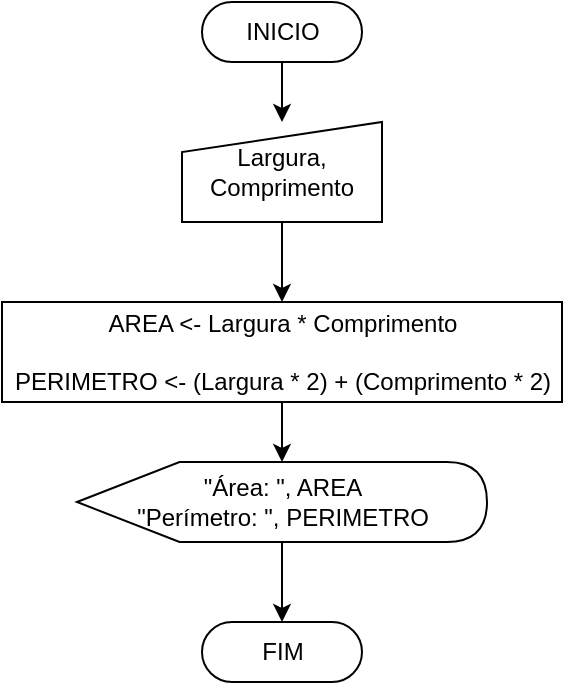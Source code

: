 <mxfile version="14.4.2" type="device"><diagram id="a5R6uVwxRAIkVXz2Mgf1" name="Página-1"><mxGraphModel dx="868" dy="504" grid="1" gridSize="10" guides="1" tooltips="1" connect="1" arrows="1" fold="1" page="1" pageScale="1" pageWidth="827" pageHeight="1169" math="0" shadow="0"><root><mxCell id="0"/><mxCell id="1" parent="0"/><mxCell id="Pe9L_8yEQekOE0ZYSJeX-11" style="edgeStyle=orthogonalEdgeStyle;rounded=0;orthogonalLoop=1;jettySize=auto;html=1;entryX=0.5;entryY=0;entryDx=0;entryDy=0;" parent="1" source="Pe9L_8yEQekOE0ZYSJeX-1" target="Pe9L_8yEQekOE0ZYSJeX-2" edge="1"><mxGeometry relative="1" as="geometry"/></mxCell><mxCell id="Pe9L_8yEQekOE0ZYSJeX-1" value="INICIO" style="html=1;dashed=0;whitespace=wrap;shape=mxgraph.dfd.start" parent="1" vertex="1"><mxGeometry x="140" y="50" width="80" height="30" as="geometry"/></mxCell><mxCell id="Pe9L_8yEQekOE0ZYSJeX-12" style="edgeStyle=orthogonalEdgeStyle;rounded=0;orthogonalLoop=1;jettySize=auto;html=1;entryX=0.5;entryY=0;entryDx=0;entryDy=0;" parent="1" source="Pe9L_8yEQekOE0ZYSJeX-2" target="Pe9L_8yEQekOE0ZYSJeX-3" edge="1"><mxGeometry relative="1" as="geometry"/></mxCell><mxCell id="Pe9L_8yEQekOE0ZYSJeX-2" value="Largura, Comprimento" style="shape=manualInput;whiteSpace=wrap;html=1;dashed=0;size=15;" parent="1" vertex="1"><mxGeometry x="130" y="110" width="100" height="50" as="geometry"/></mxCell><mxCell id="Pe9L_8yEQekOE0ZYSJeX-18" style="edgeStyle=orthogonalEdgeStyle;rounded=0;orthogonalLoop=1;jettySize=auto;html=1;" parent="1" source="Pe9L_8yEQekOE0ZYSJeX-3" target="Pe9L_8yEQekOE0ZYSJeX-9" edge="1"><mxGeometry relative="1" as="geometry"/></mxCell><mxCell id="Pe9L_8yEQekOE0ZYSJeX-3" value="AREA &amp;lt;- Largura * Comprimento&lt;br&gt;&lt;br&gt;PERIMETRO &amp;lt;- (Largura * 2) + (Comprimento * 2)" style="html=1;dashed=0;whitespace=wrap;" parent="1" vertex="1"><mxGeometry x="40" y="200" width="280" height="50" as="geometry"/></mxCell><mxCell id="Pe9L_8yEQekOE0ZYSJeX-17" style="edgeStyle=orthogonalEdgeStyle;rounded=0;orthogonalLoop=1;jettySize=auto;html=1;entryX=0.5;entryY=0.5;entryDx=0;entryDy=-15;entryPerimeter=0;" parent="1" source="Pe9L_8yEQekOE0ZYSJeX-9" target="Pe9L_8yEQekOE0ZYSJeX-10" edge="1"><mxGeometry relative="1" as="geometry"/></mxCell><mxCell id="Pe9L_8yEQekOE0ZYSJeX-9" value="&quot;Área: &quot;, AREA&lt;br&gt;&quot;Perímetro: &quot;, PERIMETRO" style="shape=display;whiteSpace=wrap;html=1;" parent="1" vertex="1"><mxGeometry x="77.5" y="280" width="205" height="40" as="geometry"/></mxCell><mxCell id="Pe9L_8yEQekOE0ZYSJeX-10" value="FIM" style="html=1;dashed=0;whitespace=wrap;shape=mxgraph.dfd.start" parent="1" vertex="1"><mxGeometry x="140" y="360" width="80" height="30" as="geometry"/></mxCell></root></mxGraphModel></diagram></mxfile>